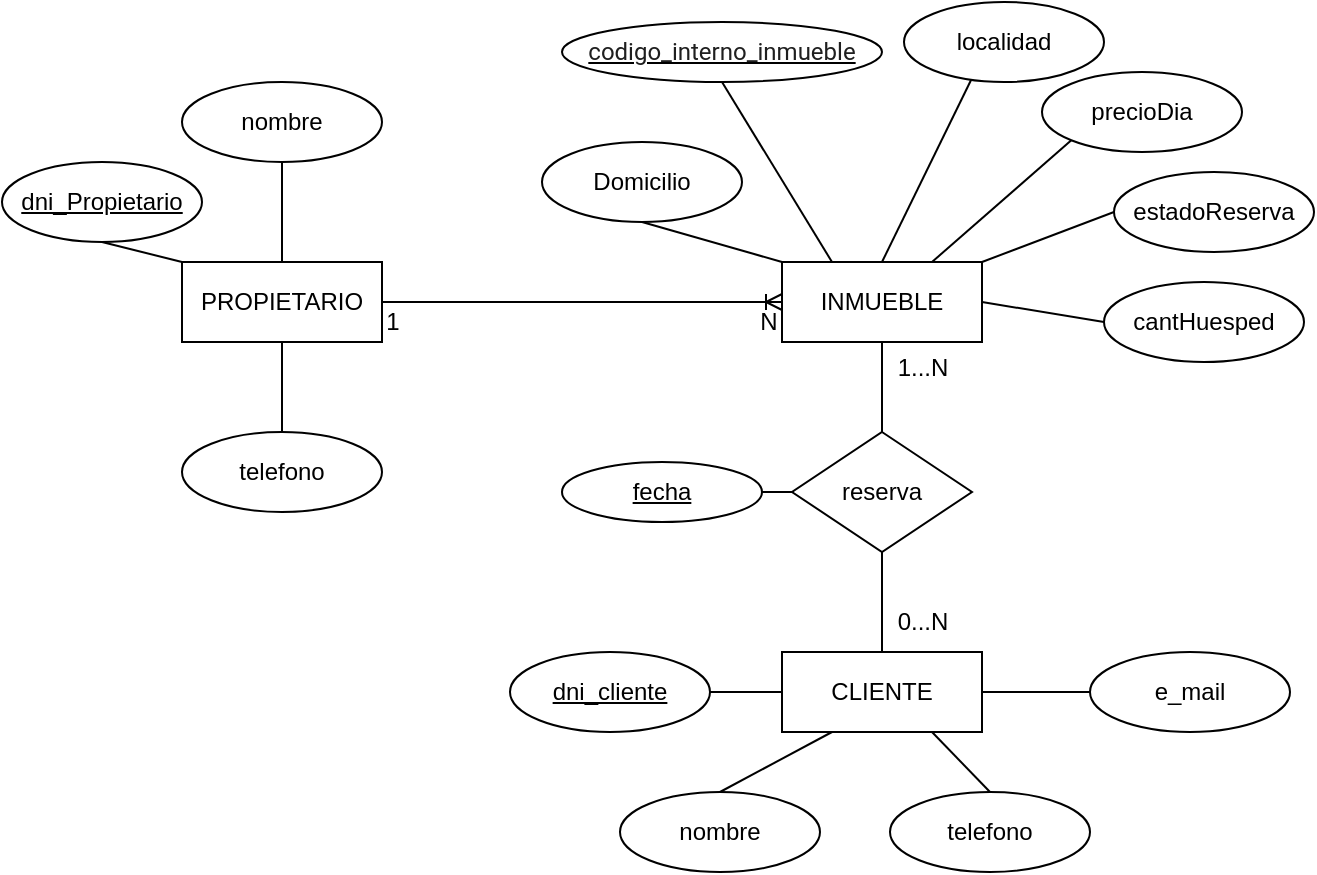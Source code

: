 <mxfile version="24.7.8" pages="2">
  <diagram id="BHc3bW1xAz3wv2u8NYCY" name="Alquiler-E-R">
    <mxGraphModel dx="1114" dy="508" grid="1" gridSize="10" guides="1" tooltips="1" connect="1" arrows="1" fold="1" page="1" pageScale="1" pageWidth="827" pageHeight="1169" math="0" shadow="0">
      <root>
        <mxCell id="0" />
        <mxCell id="1" parent="0" />
        <mxCell id="zS3YIq0GzYGGmzOgXHH0-1" value="PROPIETARIO" style="whiteSpace=wrap;html=1;align=center;" vertex="1" parent="1">
          <mxGeometry x="170" y="230" width="100" height="40" as="geometry" />
        </mxCell>
        <mxCell id="zS3YIq0GzYGGmzOgXHH0-2" value="INMUEBLE" style="whiteSpace=wrap;html=1;align=center;" vertex="1" parent="1">
          <mxGeometry x="470" y="230" width="100" height="40" as="geometry" />
        </mxCell>
        <mxCell id="zS3YIq0GzYGGmzOgXHH0-3" value="dni_Propietario" style="ellipse;whiteSpace=wrap;html=1;align=center;fontStyle=4;" vertex="1" parent="1">
          <mxGeometry x="80" y="180" width="100" height="40" as="geometry" />
        </mxCell>
        <mxCell id="zS3YIq0GzYGGmzOgXHH0-4" value="" style="endArrow=none;html=1;rounded=0;entryX=0;entryY=0;entryDx=0;entryDy=0;exitX=0.5;exitY=1;exitDx=0;exitDy=0;" edge="1" parent="1" source="zS3YIq0GzYGGmzOgXHH0-3" target="zS3YIq0GzYGGmzOgXHH0-1">
          <mxGeometry relative="1" as="geometry">
            <mxPoint x="106" y="170" as="sourcePoint" />
            <mxPoint x="266" y="170" as="targetPoint" />
          </mxGeometry>
        </mxCell>
        <mxCell id="zS3YIq0GzYGGmzOgXHH0-5" value="Domicilio" style="ellipse;whiteSpace=wrap;html=1;align=center;" vertex="1" parent="1">
          <mxGeometry x="350" y="170" width="100" height="40" as="geometry" />
        </mxCell>
        <mxCell id="zS3YIq0GzYGGmzOgXHH0-6" value="" style="endArrow=none;html=1;rounded=0;exitX=0.5;exitY=1;exitDx=0;exitDy=0;entryX=0;entryY=0;entryDx=0;entryDy=0;" edge="1" parent="1" source="zS3YIq0GzYGGmzOgXHH0-5" target="zS3YIq0GzYGGmzOgXHH0-2">
          <mxGeometry relative="1" as="geometry">
            <mxPoint x="346" y="290" as="sourcePoint" />
            <mxPoint x="506" y="290" as="targetPoint" />
          </mxGeometry>
        </mxCell>
        <mxCell id="zS3YIq0GzYGGmzOgXHH0-7" value="nombre" style="ellipse;whiteSpace=wrap;html=1;align=center;" vertex="1" parent="1">
          <mxGeometry x="170" y="140" width="100" height="40" as="geometry" />
        </mxCell>
        <mxCell id="zS3YIq0GzYGGmzOgXHH0-8" value="" style="endArrow=none;html=1;rounded=0;exitX=0.5;exitY=0;exitDx=0;exitDy=0;entryX=0.5;entryY=1;entryDx=0;entryDy=0;" edge="1" parent="1" source="zS3YIq0GzYGGmzOgXHH0-1" target="zS3YIq0GzYGGmzOgXHH0-7">
          <mxGeometry relative="1" as="geometry">
            <mxPoint x="346" y="260" as="sourcePoint" />
            <mxPoint x="506" y="260" as="targetPoint" />
          </mxGeometry>
        </mxCell>
        <mxCell id="zS3YIq0GzYGGmzOgXHH0-11" value="&lt;span style=&quot;color: rgb(31, 31, 31); font-family: &amp;quot;Google Sans&amp;quot;, Roboto, sans-serif; text-align: start; white-space-collapse: preserve; background-color: rgb(255, 255, 255);&quot;&gt;codigo_interno_inmueble&lt;/span&gt;" style="ellipse;whiteSpace=wrap;html=1;align=center;fontStyle=4;" vertex="1" parent="1">
          <mxGeometry x="360" y="110" width="160" height="30" as="geometry" />
        </mxCell>
        <mxCell id="zS3YIq0GzYGGmzOgXHH0-12" value="" style="endArrow=none;html=1;rounded=0;exitX=0.5;exitY=1;exitDx=0;exitDy=0;entryX=0.25;entryY=0;entryDx=0;entryDy=0;" edge="1" parent="1" source="zS3YIq0GzYGGmzOgXHH0-11" target="zS3YIq0GzYGGmzOgXHH0-2">
          <mxGeometry relative="1" as="geometry">
            <mxPoint x="426" y="210" as="sourcePoint" />
            <mxPoint x="586" y="210" as="targetPoint" />
          </mxGeometry>
        </mxCell>
        <mxCell id="zS3YIq0GzYGGmzOgXHH0-13" value="" style="endArrow=none;html=1;rounded=0;exitX=0.35;exitY=0.9;exitDx=0;exitDy=0;entryX=0.5;entryY=0;entryDx=0;entryDy=0;exitPerimeter=0;" edge="1" parent="1" target="zS3YIq0GzYGGmzOgXHH0-2" source="K72AvZFbf8YuIShmUw0n-1">
          <mxGeometry relative="1" as="geometry">
            <mxPoint x="591" y="140" as="sourcePoint" />
            <mxPoint x="586" y="210" as="targetPoint" />
          </mxGeometry>
        </mxCell>
        <mxCell id="zS3YIq0GzYGGmzOgXHH0-14" value="precioDia" style="ellipse;whiteSpace=wrap;html=1;align=center;" vertex="1" parent="1">
          <mxGeometry x="600" y="135" width="100" height="40" as="geometry" />
        </mxCell>
        <mxCell id="zS3YIq0GzYGGmzOgXHH0-15" value="" style="endArrow=none;html=1;rounded=0;exitX=0.75;exitY=0;exitDx=0;exitDy=0;entryX=0;entryY=1;entryDx=0;entryDy=0;" edge="1" parent="1" source="zS3YIq0GzYGGmzOgXHH0-2" target="zS3YIq0GzYGGmzOgXHH0-14">
          <mxGeometry relative="1" as="geometry">
            <mxPoint x="626" y="210" as="sourcePoint" />
            <mxPoint x="786" y="210" as="targetPoint" />
          </mxGeometry>
        </mxCell>
        <mxCell id="zS3YIq0GzYGGmzOgXHH0-16" value="estadoReserva" style="ellipse;whiteSpace=wrap;html=1;align=center;" vertex="1" parent="1">
          <mxGeometry x="636" y="185" width="100" height="40" as="geometry" />
        </mxCell>
        <mxCell id="zS3YIq0GzYGGmzOgXHH0-17" value="" style="endArrow=none;html=1;rounded=0;exitX=1;exitY=0;exitDx=0;exitDy=0;entryX=0;entryY=0.5;entryDx=0;entryDy=0;" edge="1" parent="1" source="zS3YIq0GzYGGmzOgXHH0-2" target="zS3YIq0GzYGGmzOgXHH0-16">
          <mxGeometry relative="1" as="geometry">
            <mxPoint x="626" y="210" as="sourcePoint" />
            <mxPoint x="786" y="210" as="targetPoint" />
          </mxGeometry>
        </mxCell>
        <mxCell id="zS3YIq0GzYGGmzOgXHH0-18" value="reserva" style="shape=rhombus;perimeter=rhombusPerimeter;whiteSpace=wrap;html=1;align=center;" vertex="1" parent="1">
          <mxGeometry x="475" y="315" width="90" height="60" as="geometry" />
        </mxCell>
        <mxCell id="zS3YIq0GzYGGmzOgXHH0-19" value="CLIENTE" style="whiteSpace=wrap;html=1;align=center;" vertex="1" parent="1">
          <mxGeometry x="470" y="425" width="100" height="40" as="geometry" />
        </mxCell>
        <mxCell id="zS3YIq0GzYGGmzOgXHH0-20" value="nombre" style="ellipse;whiteSpace=wrap;html=1;align=center;" vertex="1" parent="1">
          <mxGeometry x="389" y="495" width="100" height="40" as="geometry" />
        </mxCell>
        <mxCell id="zS3YIq0GzYGGmzOgXHH0-21" value="telefono" style="ellipse;whiteSpace=wrap;html=1;align=center;" vertex="1" parent="1">
          <mxGeometry x="524" y="495" width="100" height="40" as="geometry" />
        </mxCell>
        <mxCell id="zS3YIq0GzYGGmzOgXHH0-22" value="e_mail" style="ellipse;whiteSpace=wrap;html=1;align=center;" vertex="1" parent="1">
          <mxGeometry x="624" y="425" width="100" height="40" as="geometry" />
        </mxCell>
        <mxCell id="zS3YIq0GzYGGmzOgXHH0-23" value="" style="endArrow=none;html=1;rounded=0;exitX=1;exitY=0.5;exitDx=0;exitDy=0;entryX=0;entryY=0.5;entryDx=0;entryDy=0;" edge="1" parent="1" source="zS3YIq0GzYGGmzOgXHH0-38" target="zS3YIq0GzYGGmzOgXHH0-19">
          <mxGeometry relative="1" as="geometry">
            <mxPoint x="424" y="445" as="sourcePoint" />
            <mxPoint x="564" y="455" as="targetPoint" />
          </mxGeometry>
        </mxCell>
        <mxCell id="zS3YIq0GzYGGmzOgXHH0-24" value="" style="endArrow=none;html=1;rounded=0;exitX=0.5;exitY=0;exitDx=0;exitDy=0;entryX=0.25;entryY=1;entryDx=0;entryDy=0;" edge="1" parent="1" source="zS3YIq0GzYGGmzOgXHH0-20" target="zS3YIq0GzYGGmzOgXHH0-19">
          <mxGeometry relative="1" as="geometry">
            <mxPoint x="404" y="455" as="sourcePoint" />
            <mxPoint x="564" y="455" as="targetPoint" />
          </mxGeometry>
        </mxCell>
        <mxCell id="zS3YIq0GzYGGmzOgXHH0-25" value="" style="endArrow=none;html=1;rounded=0;exitX=0.5;exitY=0;exitDx=0;exitDy=0;entryX=0.75;entryY=1;entryDx=0;entryDy=0;" edge="1" parent="1" source="zS3YIq0GzYGGmzOgXHH0-21" target="zS3YIq0GzYGGmzOgXHH0-19">
          <mxGeometry relative="1" as="geometry">
            <mxPoint x="404" y="455" as="sourcePoint" />
            <mxPoint x="564" y="455" as="targetPoint" />
          </mxGeometry>
        </mxCell>
        <mxCell id="zS3YIq0GzYGGmzOgXHH0-26" value="" style="endArrow=none;html=1;rounded=0;exitX=1;exitY=0.5;exitDx=0;exitDy=0;entryX=0;entryY=0.5;entryDx=0;entryDy=0;" edge="1" parent="1" source="zS3YIq0GzYGGmzOgXHH0-19" target="zS3YIq0GzYGGmzOgXHH0-22">
          <mxGeometry relative="1" as="geometry">
            <mxPoint x="404" y="455" as="sourcePoint" />
            <mxPoint x="564" y="455" as="targetPoint" />
          </mxGeometry>
        </mxCell>
        <mxCell id="zS3YIq0GzYGGmzOgXHH0-30" value="" style="endArrow=none;html=1;rounded=0;entryX=1;entryY=0.5;entryDx=0;entryDy=0;exitX=0;exitY=0.5;exitDx=0;exitDy=0;" edge="1" parent="1" source="zS3YIq0GzYGGmzOgXHH0-18" target="zS3YIq0GzYGGmzOgXHH0-32">
          <mxGeometry relative="1" as="geometry">
            <mxPoint x="536" y="360" as="sourcePoint" />
            <mxPoint x="691" y="330" as="targetPoint" />
          </mxGeometry>
        </mxCell>
        <mxCell id="zS3YIq0GzYGGmzOgXHH0-32" value="&lt;u&gt;fecha&lt;/u&gt;" style="ellipse;whiteSpace=wrap;html=1;align=center;" vertex="1" parent="1">
          <mxGeometry x="360" y="330" width="100" height="30" as="geometry" />
        </mxCell>
        <mxCell id="zS3YIq0GzYGGmzOgXHH0-35" value="" style="endArrow=none;html=1;rounded=0;entryX=0.5;entryY=0;entryDx=0;entryDy=0;" edge="1" parent="1" target="zS3YIq0GzYGGmzOgXHH0-18">
          <mxGeometry relative="1" as="geometry">
            <mxPoint x="520" y="270" as="sourcePoint" />
            <mxPoint x="916" y="410" as="targetPoint" />
          </mxGeometry>
        </mxCell>
        <mxCell id="zS3YIq0GzYGGmzOgXHH0-36" value="" style="edgeStyle=entityRelationEdgeStyle;fontSize=12;html=1;endArrow=ERoneToMany;rounded=0;exitX=1;exitY=0.5;exitDx=0;exitDy=0;entryX=0;entryY=0.5;entryDx=0;entryDy=0;" edge="1" parent="1" source="zS3YIq0GzYGGmzOgXHH0-1" target="zS3YIq0GzYGGmzOgXHH0-2">
          <mxGeometry width="100" height="100" relative="1" as="geometry">
            <mxPoint x="506" y="460" as="sourcePoint" />
            <mxPoint x="606" y="360" as="targetPoint" />
          </mxGeometry>
        </mxCell>
        <mxCell id="zS3YIq0GzYGGmzOgXHH0-37" value="" style="endArrow=none;html=1;rounded=0;exitX=0.5;exitY=1;exitDx=0;exitDy=0;entryX=0.5;entryY=0;entryDx=0;entryDy=0;" edge="1" parent="1" source="zS3YIq0GzYGGmzOgXHH0-18" target="zS3YIq0GzYGGmzOgXHH0-19">
          <mxGeometry relative="1" as="geometry">
            <mxPoint x="756" y="410" as="sourcePoint" />
            <mxPoint x="916" y="410" as="targetPoint" />
          </mxGeometry>
        </mxCell>
        <mxCell id="zS3YIq0GzYGGmzOgXHH0-38" value="dni_cliente" style="ellipse;whiteSpace=wrap;html=1;align=center;fontStyle=4;" vertex="1" parent="1">
          <mxGeometry x="334" y="425" width="100" height="40" as="geometry" />
        </mxCell>
        <mxCell id="zS3YIq0GzYGGmzOgXHH0-40" value="telefono" style="ellipse;whiteSpace=wrap;html=1;align=center;" vertex="1" parent="1">
          <mxGeometry x="170" y="315" width="100" height="40" as="geometry" />
        </mxCell>
        <mxCell id="zS3YIq0GzYGGmzOgXHH0-41" value="" style="endArrow=none;html=1;rounded=0;exitX=0.5;exitY=0;exitDx=0;exitDy=0;entryX=0.5;entryY=1;entryDx=0;entryDy=0;" edge="1" parent="1" source="zS3YIq0GzYGGmzOgXHH0-40" target="zS3YIq0GzYGGmzOgXHH0-1">
          <mxGeometry relative="1" as="geometry">
            <mxPoint x="16" y="300" as="sourcePoint" />
            <mxPoint x="176" y="300" as="targetPoint" />
          </mxGeometry>
        </mxCell>
        <mxCell id="K72AvZFbf8YuIShmUw0n-1" value="localidad" style="ellipse;whiteSpace=wrap;html=1;align=center;" vertex="1" parent="1">
          <mxGeometry x="531" y="100" width="100" height="40" as="geometry" />
        </mxCell>
        <mxCell id="K72AvZFbf8YuIShmUw0n-2" value="cantHuesped" style="ellipse;whiteSpace=wrap;html=1;align=center;" vertex="1" parent="1">
          <mxGeometry x="631" y="240" width="100" height="40" as="geometry" />
        </mxCell>
        <mxCell id="K72AvZFbf8YuIShmUw0n-3" value="" style="endArrow=none;html=1;rounded=0;exitX=1;exitY=0.5;exitDx=0;exitDy=0;entryX=0;entryY=0.5;entryDx=0;entryDy=0;" edge="1" parent="1" target="K72AvZFbf8YuIShmUw0n-2" source="zS3YIq0GzYGGmzOgXHH0-2">
          <mxGeometry relative="1" as="geometry">
            <mxPoint x="660" y="275" as="sourcePoint" />
            <mxPoint x="805" y="255" as="targetPoint" />
          </mxGeometry>
        </mxCell>
        <mxCell id="K72AvZFbf8YuIShmUw0n-6" value="" style="group" vertex="1" connectable="0" parent="1">
          <mxGeometry x="260" y="245" width="206" height="30" as="geometry" />
        </mxCell>
        <mxCell id="K72AvZFbf8YuIShmUw0n-7" value="1" style="text;html=1;align=center;verticalAlign=middle;resizable=0;points=[];autosize=1;strokeColor=none;fillColor=none;" vertex="1" parent="K72AvZFbf8YuIShmUw0n-6">
          <mxGeometry width="30" height="30" as="geometry" />
        </mxCell>
        <mxCell id="K72AvZFbf8YuIShmUw0n-8" value="N" style="text;html=1;align=center;verticalAlign=middle;resizable=0;points=[];autosize=1;strokeColor=none;fillColor=none;" vertex="1" parent="K72AvZFbf8YuIShmUw0n-6">
          <mxGeometry x="187.824" width="30" height="30" as="geometry" />
        </mxCell>
        <mxCell id="K72AvZFbf8YuIShmUw0n-9" value="0...N" style="text;html=1;align=center;verticalAlign=middle;resizable=0;points=[];autosize=1;strokeColor=none;fillColor=none;" vertex="1" parent="1">
          <mxGeometry x="515" y="395" width="50" height="30" as="geometry" />
        </mxCell>
        <mxCell id="K72AvZFbf8YuIShmUw0n-10" value="1...N" style="text;html=1;align=center;verticalAlign=middle;resizable=0;points=[];autosize=1;strokeColor=none;fillColor=none;" vertex="1" parent="1">
          <mxGeometry x="515" y="268" width="50" height="30" as="geometry" />
        </mxCell>
        <mxCell id="K72AvZFbf8YuIShmUw0n-11" style="edgeStyle=orthogonalEdgeStyle;rounded=0;orthogonalLoop=1;jettySize=auto;html=1;exitX=0.5;exitY=1;exitDx=0;exitDy=0;" edge="1" parent="1" source="zS3YIq0GzYGGmzOgXHH0-7" target="zS3YIq0GzYGGmzOgXHH0-7">
          <mxGeometry relative="1" as="geometry" />
        </mxCell>
      </root>
    </mxGraphModel>
  </diagram>
  <diagram id="R2lEEEUBdFMjLlhIrx00" name="Page-1">
    <mxGraphModel dx="2284" dy="782" grid="1" gridSize="10" guides="1" tooltips="1" connect="1" arrows="1" fold="1" page="1" pageScale="1" pageWidth="850" pageHeight="1100" math="0" shadow="0" extFonts="Permanent Marker^https://fonts.googleapis.com/css?family=Permanent+Marker">
      <root>
        <mxCell id="0" />
        <mxCell id="1" parent="0" />
        <mxCell id="k9vTF0XzBGz0svsKnAaI-2" value="PROPIETARIO" style="whiteSpace=wrap;html=1;align=center;" parent="1" vertex="1">
          <mxGeometry x="-60" y="590" width="100" height="40" as="geometry" />
        </mxCell>
        <mxCell id="k9vTF0XzBGz0svsKnAaI-3" value="INMUEBLE" style="whiteSpace=wrap;html=1;align=center;" parent="1" vertex="1">
          <mxGeometry x="415" y="590" width="100" height="40" as="geometry" />
        </mxCell>
        <mxCell id="k9vTF0XzBGz0svsKnAaI-5" value="dni" style="ellipse;whiteSpace=wrap;html=1;align=center;fontStyle=4;" parent="1" vertex="1">
          <mxGeometry x="-60" y="510" width="100" height="40" as="geometry" />
        </mxCell>
        <mxCell id="k9vTF0XzBGz0svsKnAaI-6" value="" style="endArrow=none;html=1;rounded=0;" parent="1" source="k9vTF0XzBGz0svsKnAaI-5" target="k9vTF0XzBGz0svsKnAaI-2" edge="1">
          <mxGeometry relative="1" as="geometry">
            <mxPoint x="-20" y="530" as="sourcePoint" />
            <mxPoint x="140" y="530" as="targetPoint" />
          </mxGeometry>
        </mxCell>
        <mxCell id="k9vTF0XzBGz0svsKnAaI-7" value="domicilio" style="ellipse;whiteSpace=wrap;html=1;align=center;" parent="1" vertex="1">
          <mxGeometry x="310" y="470" width="100" height="40" as="geometry" />
        </mxCell>
        <mxCell id="k9vTF0XzBGz0svsKnAaI-9" value="" style="endArrow=none;html=1;rounded=0;" parent="1" source="k9vTF0XzBGz0svsKnAaI-7" target="k9vTF0XzBGz0svsKnAaI-3" edge="1">
          <mxGeometry relative="1" as="geometry">
            <mxPoint x="220" y="650" as="sourcePoint" />
            <mxPoint x="380" y="650" as="targetPoint" />
          </mxGeometry>
        </mxCell>
        <mxCell id="k9vTF0XzBGz0svsKnAaI-10" value="nombre" style="ellipse;whiteSpace=wrap;html=1;align=center;" parent="1" vertex="1">
          <mxGeometry x="40" y="540" width="100" height="40" as="geometry" />
        </mxCell>
        <mxCell id="k9vTF0XzBGz0svsKnAaI-11" value="" style="endArrow=none;html=1;rounded=0;" parent="1" source="k9vTF0XzBGz0svsKnAaI-2" target="k9vTF0XzBGz0svsKnAaI-10" edge="1">
          <mxGeometry relative="1" as="geometry">
            <mxPoint x="220" y="620" as="sourcePoint" />
            <mxPoint x="380" y="620" as="targetPoint" />
          </mxGeometry>
        </mxCell>
        <mxCell id="k9vTF0XzBGz0svsKnAaI-12" value="email" style="ellipse;whiteSpace=wrap;html=1;align=center;" parent="1" vertex="1">
          <mxGeometry x="-170" y="520" width="100" height="40" as="geometry" />
        </mxCell>
        <mxCell id="k9vTF0XzBGz0svsKnAaI-13" value="" style="endArrow=none;html=1;rounded=0;" parent="1" source="k9vTF0XzBGz0svsKnAaI-12" target="k9vTF0XzBGz0svsKnAaI-2" edge="1">
          <mxGeometry relative="1" as="geometry">
            <mxPoint x="-110" y="570" as="sourcePoint" />
            <mxPoint x="50" y="570" as="targetPoint" />
          </mxGeometry>
        </mxCell>
        <mxCell id="k9vTF0XzBGz0svsKnAaI-15" value="codigo_interno" style="ellipse;whiteSpace=wrap;html=1;align=center;fontStyle=4;" parent="1" vertex="1">
          <mxGeometry x="235" y="520" width="100" height="30" as="geometry" />
        </mxCell>
        <mxCell id="k9vTF0XzBGz0svsKnAaI-16" value="" style="endArrow=none;html=1;rounded=0;" parent="1" source="k9vTF0XzBGz0svsKnAaI-15" target="k9vTF0XzBGz0svsKnAaI-3" edge="1">
          <mxGeometry relative="1" as="geometry">
            <mxPoint x="300" y="570" as="sourcePoint" />
            <mxPoint x="460" y="570" as="targetPoint" />
          </mxGeometry>
        </mxCell>
        <mxCell id="k9vTF0XzBGz0svsKnAaI-17" value="localidad" style="ellipse;whiteSpace=wrap;html=1;align=center;" parent="1" vertex="1">
          <mxGeometry x="415" y="460" width="100" height="40" as="geometry" />
        </mxCell>
        <mxCell id="k9vTF0XzBGz0svsKnAaI-18" value="" style="endArrow=none;html=1;rounded=0;" parent="1" source="k9vTF0XzBGz0svsKnAaI-17" target="k9vTF0XzBGz0svsKnAaI-3" edge="1">
          <mxGeometry relative="1" as="geometry">
            <mxPoint x="300" y="570" as="sourcePoint" />
            <mxPoint x="460" y="570" as="targetPoint" />
          </mxGeometry>
        </mxCell>
        <mxCell id="k9vTF0XzBGz0svsKnAaI-19" value="cant_huespedes" style="ellipse;whiteSpace=wrap;html=1;align=center;" parent="1" vertex="1">
          <mxGeometry x="515" y="480" width="100" height="40" as="geometry" />
        </mxCell>
        <mxCell id="k9vTF0XzBGz0svsKnAaI-20" value="" style="endArrow=none;html=1;rounded=0;" parent="1" source="k9vTF0XzBGz0svsKnAaI-3" target="k9vTF0XzBGz0svsKnAaI-19" edge="1">
          <mxGeometry relative="1" as="geometry">
            <mxPoint x="500" y="570" as="sourcePoint" />
            <mxPoint x="660" y="570" as="targetPoint" />
          </mxGeometry>
        </mxCell>
        <mxCell id="k9vTF0XzBGz0svsKnAaI-21" value="estado" style="ellipse;whiteSpace=wrap;html=1;align=center;" parent="1" vertex="1">
          <mxGeometry x="600" y="588" width="100" height="40" as="geometry" />
        </mxCell>
        <mxCell id="k9vTF0XzBGz0svsKnAaI-22" value="" style="endArrow=none;html=1;rounded=0;" parent="1" source="k9vTF0XzBGz0svsKnAaI-3" target="k9vTF0XzBGz0svsKnAaI-21" edge="1">
          <mxGeometry relative="1" as="geometry">
            <mxPoint x="500" y="570" as="sourcePoint" />
            <mxPoint x="660" y="570" as="targetPoint" />
          </mxGeometry>
        </mxCell>
        <mxCell id="36W9TTaz1gDTh8flbX_E-1" value="inmueble" style="shape=table;startSize=30;container=1;collapsible=1;childLayout=tableLayout;fixedRows=1;rowLines=0;fontStyle=1;align=center;resizeLast=1;html=1;" parent="1" vertex="1">
          <mxGeometry x="-460" y="5" width="180" height="270" as="geometry" />
        </mxCell>
        <mxCell id="36W9TTaz1gDTh8flbX_E-2" value="" style="shape=tableRow;horizontal=0;startSize=0;swimlaneHead=0;swimlaneBody=0;fillColor=none;collapsible=0;dropTarget=0;points=[[0,0.5],[1,0.5]];portConstraint=eastwest;top=0;left=0;right=0;bottom=1;" parent="36W9TTaz1gDTh8flbX_E-1" vertex="1">
          <mxGeometry y="30" width="180" height="30" as="geometry" />
        </mxCell>
        <mxCell id="36W9TTaz1gDTh8flbX_E-3" value="PK" style="shape=partialRectangle;connectable=0;fillColor=none;top=0;left=0;bottom=0;right=0;fontStyle=1;overflow=hidden;whiteSpace=wrap;html=1;" parent="36W9TTaz1gDTh8flbX_E-2" vertex="1">
          <mxGeometry width="30" height="30" as="geometry">
            <mxRectangle width="30" height="30" as="alternateBounds" />
          </mxGeometry>
        </mxCell>
        <mxCell id="36W9TTaz1gDTh8flbX_E-4" value="id_inmueble&amp;nbsp; &amp;nbsp; &amp;nbsp; &amp;nbsp; &amp;nbsp; int" style="shape=partialRectangle;connectable=0;fillColor=none;top=0;left=0;bottom=0;right=0;align=left;spacingLeft=6;fontStyle=5;overflow=hidden;whiteSpace=wrap;html=1;" parent="36W9TTaz1gDTh8flbX_E-2" vertex="1">
          <mxGeometry x="30" width="150" height="30" as="geometry">
            <mxRectangle width="150" height="30" as="alternateBounds" />
          </mxGeometry>
        </mxCell>
        <mxCell id="36W9TTaz1gDTh8flbX_E-5" value="" style="shape=tableRow;horizontal=0;startSize=0;swimlaneHead=0;swimlaneBody=0;fillColor=none;collapsible=0;dropTarget=0;points=[[0,0.5],[1,0.5]];portConstraint=eastwest;top=0;left=0;right=0;bottom=0;" parent="36W9TTaz1gDTh8flbX_E-1" vertex="1">
          <mxGeometry y="60" width="180" height="30" as="geometry" />
        </mxCell>
        <mxCell id="36W9TTaz1gDTh8flbX_E-6" value="" style="shape=partialRectangle;connectable=0;fillColor=none;top=0;left=0;bottom=0;right=0;editable=1;overflow=hidden;whiteSpace=wrap;html=1;" parent="36W9TTaz1gDTh8flbX_E-5" vertex="1">
          <mxGeometry width="30" height="30" as="geometry">
            <mxRectangle width="30" height="30" as="alternateBounds" />
          </mxGeometry>
        </mxCell>
        <mxCell id="36W9TTaz1gDTh8flbX_E-7" value="codigo_interno&amp;nbsp; &amp;nbsp; &amp;nbsp;varchar" style="shape=partialRectangle;connectable=0;fillColor=none;top=0;left=0;bottom=0;right=0;align=left;spacingLeft=6;overflow=hidden;whiteSpace=wrap;html=1;" parent="36W9TTaz1gDTh8flbX_E-5" vertex="1">
          <mxGeometry x="30" width="150" height="30" as="geometry">
            <mxRectangle width="150" height="30" as="alternateBounds" />
          </mxGeometry>
        </mxCell>
        <mxCell id="36W9TTaz1gDTh8flbX_E-8" value="" style="shape=tableRow;horizontal=0;startSize=0;swimlaneHead=0;swimlaneBody=0;fillColor=none;collapsible=0;dropTarget=0;points=[[0,0.5],[1,0.5]];portConstraint=eastwest;top=0;left=0;right=0;bottom=0;" parent="36W9TTaz1gDTh8flbX_E-1" vertex="1">
          <mxGeometry y="90" width="180" height="30" as="geometry" />
        </mxCell>
        <mxCell id="36W9TTaz1gDTh8flbX_E-9" value="" style="shape=partialRectangle;connectable=0;fillColor=none;top=0;left=0;bottom=0;right=0;editable=1;overflow=hidden;whiteSpace=wrap;html=1;" parent="36W9TTaz1gDTh8flbX_E-8" vertex="1">
          <mxGeometry width="30" height="30" as="geometry">
            <mxRectangle width="30" height="30" as="alternateBounds" />
          </mxGeometry>
        </mxCell>
        <mxCell id="36W9TTaz1gDTh8flbX_E-10" value="domicilio&amp;nbsp; &amp;nbsp; &amp;nbsp; &amp;nbsp; &amp;nbsp; &amp;nbsp; &amp;nbsp; &amp;nbsp;varchar" style="shape=partialRectangle;connectable=0;fillColor=none;top=0;left=0;bottom=0;right=0;align=left;spacingLeft=6;overflow=hidden;whiteSpace=wrap;html=1;" parent="36W9TTaz1gDTh8flbX_E-8" vertex="1">
          <mxGeometry x="30" width="150" height="30" as="geometry">
            <mxRectangle width="150" height="30" as="alternateBounds" />
          </mxGeometry>
        </mxCell>
        <mxCell id="36W9TTaz1gDTh8flbX_E-11" value="" style="shape=tableRow;horizontal=0;startSize=0;swimlaneHead=0;swimlaneBody=0;fillColor=none;collapsible=0;dropTarget=0;points=[[0,0.5],[1,0.5]];portConstraint=eastwest;top=0;left=0;right=0;bottom=0;" parent="36W9TTaz1gDTh8flbX_E-1" vertex="1">
          <mxGeometry y="120" width="180" height="30" as="geometry" />
        </mxCell>
        <mxCell id="36W9TTaz1gDTh8flbX_E-12" value="" style="shape=partialRectangle;connectable=0;fillColor=none;top=0;left=0;bottom=0;right=0;editable=1;overflow=hidden;whiteSpace=wrap;html=1;" parent="36W9TTaz1gDTh8flbX_E-11" vertex="1">
          <mxGeometry width="30" height="30" as="geometry">
            <mxRectangle width="30" height="30" as="alternateBounds" />
          </mxGeometry>
        </mxCell>
        <mxCell id="36W9TTaz1gDTh8flbX_E-13" value="localidad&amp;nbsp; &amp;nbsp; &amp;nbsp; &amp;nbsp; &amp;nbsp; &amp;nbsp; &amp;nbsp; varchar" style="shape=partialRectangle;connectable=0;fillColor=none;top=0;left=0;bottom=0;right=0;align=left;spacingLeft=6;overflow=hidden;whiteSpace=wrap;html=1;" parent="36W9TTaz1gDTh8flbX_E-11" vertex="1">
          <mxGeometry x="30" width="150" height="30" as="geometry">
            <mxRectangle width="150" height="30" as="alternateBounds" />
          </mxGeometry>
        </mxCell>
        <mxCell id="36W9TTaz1gDTh8flbX_E-39" value="" style="shape=tableRow;horizontal=0;startSize=0;swimlaneHead=0;swimlaneBody=0;fillColor=none;collapsible=0;dropTarget=0;points=[[0,0.5],[1,0.5]];portConstraint=eastwest;top=0;left=0;right=0;bottom=0;" parent="36W9TTaz1gDTh8flbX_E-1" vertex="1">
          <mxGeometry y="150" width="180" height="30" as="geometry" />
        </mxCell>
        <mxCell id="36W9TTaz1gDTh8flbX_E-40" value="" style="shape=partialRectangle;connectable=0;fillColor=none;top=0;left=0;bottom=0;right=0;editable=1;overflow=hidden;whiteSpace=wrap;html=1;" parent="36W9TTaz1gDTh8flbX_E-39" vertex="1">
          <mxGeometry width="30" height="30" as="geometry">
            <mxRectangle width="30" height="30" as="alternateBounds" />
          </mxGeometry>
        </mxCell>
        <mxCell id="36W9TTaz1gDTh8flbX_E-41" value="cant-huespedes&amp;nbsp; &amp;nbsp; &amp;nbsp;int" style="shape=partialRectangle;connectable=0;fillColor=none;top=0;left=0;bottom=0;right=0;align=left;spacingLeft=6;overflow=hidden;whiteSpace=wrap;html=1;" parent="36W9TTaz1gDTh8flbX_E-39" vertex="1">
          <mxGeometry x="30" width="150" height="30" as="geometry">
            <mxRectangle width="150" height="30" as="alternateBounds" />
          </mxGeometry>
        </mxCell>
        <mxCell id="36W9TTaz1gDTh8flbX_E-42" value="" style="shape=tableRow;horizontal=0;startSize=0;swimlaneHead=0;swimlaneBody=0;fillColor=none;collapsible=0;dropTarget=0;points=[[0,0.5],[1,0.5]];portConstraint=eastwest;top=0;left=0;right=0;bottom=0;" parent="36W9TTaz1gDTh8flbX_E-1" vertex="1">
          <mxGeometry y="180" width="180" height="30" as="geometry" />
        </mxCell>
        <mxCell id="36W9TTaz1gDTh8flbX_E-43" value="" style="shape=partialRectangle;connectable=0;fillColor=none;top=0;left=0;bottom=0;right=0;editable=1;overflow=hidden;whiteSpace=wrap;html=1;" parent="36W9TTaz1gDTh8flbX_E-42" vertex="1">
          <mxGeometry width="30" height="30" as="geometry">
            <mxRectangle width="30" height="30" as="alternateBounds" />
          </mxGeometry>
        </mxCell>
        <mxCell id="36W9TTaz1gDTh8flbX_E-44" value="estado&amp;nbsp; &amp;nbsp; &amp;nbsp; &amp;nbsp; &amp;nbsp; &amp;nbsp; &amp;nbsp; &amp;nbsp; &amp;nbsp; boolean" style="shape=partialRectangle;connectable=0;fillColor=none;top=0;left=0;bottom=0;right=0;align=left;spacingLeft=6;overflow=hidden;whiteSpace=wrap;html=1;" parent="36W9TTaz1gDTh8flbX_E-42" vertex="1">
          <mxGeometry x="30" width="150" height="30" as="geometry">
            <mxRectangle width="150" height="30" as="alternateBounds" />
          </mxGeometry>
        </mxCell>
        <mxCell id="36W9TTaz1gDTh8flbX_E-45" value="" style="shape=tableRow;horizontal=0;startSize=0;swimlaneHead=0;swimlaneBody=0;fillColor=none;collapsible=0;dropTarget=0;points=[[0,0.5],[1,0.5]];portConstraint=eastwest;top=0;left=0;right=0;bottom=0;" parent="36W9TTaz1gDTh8flbX_E-1" vertex="1">
          <mxGeometry y="210" width="180" height="30" as="geometry" />
        </mxCell>
        <mxCell id="36W9TTaz1gDTh8flbX_E-46" value="" style="shape=partialRectangle;connectable=0;fillColor=none;top=0;left=0;bottom=0;right=0;editable=1;overflow=hidden;whiteSpace=wrap;html=1;" parent="36W9TTaz1gDTh8flbX_E-45" vertex="1">
          <mxGeometry width="30" height="30" as="geometry">
            <mxRectangle width="30" height="30" as="alternateBounds" />
          </mxGeometry>
        </mxCell>
        <mxCell id="36W9TTaz1gDTh8flbX_E-47" value="precio&amp;nbsp; &amp;nbsp; &amp;nbsp; &amp;nbsp; &amp;nbsp; &amp;nbsp; &amp;nbsp; &amp;nbsp; &amp;nbsp; &amp;nbsp;double" style="shape=partialRectangle;connectable=0;fillColor=none;top=0;left=0;bottom=0;right=0;align=left;spacingLeft=6;overflow=hidden;whiteSpace=wrap;html=1;" parent="36W9TTaz1gDTh8flbX_E-45" vertex="1">
          <mxGeometry x="30" width="150" height="30" as="geometry">
            <mxRectangle width="150" height="30" as="alternateBounds" />
          </mxGeometry>
        </mxCell>
        <mxCell id="36W9TTaz1gDTh8flbX_E-48" value="" style="shape=tableRow;horizontal=0;startSize=0;swimlaneHead=0;swimlaneBody=0;fillColor=none;collapsible=0;dropTarget=0;points=[[0,0.5],[1,0.5]];portConstraint=eastwest;top=0;left=0;right=0;bottom=0;" parent="36W9TTaz1gDTh8flbX_E-1" vertex="1">
          <mxGeometry y="240" width="180" height="30" as="geometry" />
        </mxCell>
        <mxCell id="36W9TTaz1gDTh8flbX_E-49" value="" style="shape=partialRectangle;connectable=0;fillColor=none;top=0;left=0;bottom=0;right=0;editable=1;overflow=hidden;whiteSpace=wrap;html=1;" parent="36W9TTaz1gDTh8flbX_E-48" vertex="1">
          <mxGeometry width="30" height="30" as="geometry">
            <mxRectangle width="30" height="30" as="alternateBounds" />
          </mxGeometry>
        </mxCell>
        <mxCell id="36W9TTaz1gDTh8flbX_E-50" value="id_propietario&amp;nbsp; &amp;nbsp; &amp;nbsp; &amp;nbsp; &amp;nbsp; int" style="shape=partialRectangle;connectable=0;fillColor=none;top=0;left=0;bottom=0;right=0;align=left;spacingLeft=6;overflow=hidden;whiteSpace=wrap;html=1;" parent="36W9TTaz1gDTh8flbX_E-48" vertex="1">
          <mxGeometry x="30" width="150" height="30" as="geometry">
            <mxRectangle width="150" height="30" as="alternateBounds" />
          </mxGeometry>
        </mxCell>
        <mxCell id="BcZlym96W-LgVOCmp7MK-17" value="PROPIETARIO" style="shape=table;startSize=30;container=1;collapsible=1;childLayout=tableLayout;fixedRows=1;rowLines=0;fontStyle=1;align=center;resizeLast=1;html=1;" parent="1" vertex="1">
          <mxGeometry x="-800" y="60" width="250" height="160" as="geometry" />
        </mxCell>
        <mxCell id="BcZlym96W-LgVOCmp7MK-18" value="" style="shape=tableRow;horizontal=0;startSize=0;swimlaneHead=0;swimlaneBody=0;fillColor=none;collapsible=0;dropTarget=0;points=[[0,0.5],[1,0.5]];portConstraint=eastwest;top=0;left=0;right=0;bottom=1;" parent="BcZlym96W-LgVOCmp7MK-17" vertex="1">
          <mxGeometry y="30" width="250" height="30" as="geometry" />
        </mxCell>
        <mxCell id="BcZlym96W-LgVOCmp7MK-19" value="PK" style="shape=partialRectangle;connectable=0;fillColor=none;top=0;left=0;bottom=0;right=0;fontStyle=1;overflow=hidden;whiteSpace=wrap;html=1;" parent="BcZlym96W-LgVOCmp7MK-18" vertex="1">
          <mxGeometry width="30" height="30" as="geometry">
            <mxRectangle width="30" height="30" as="alternateBounds" />
          </mxGeometry>
        </mxCell>
        <mxCell id="BcZlym96W-LgVOCmp7MK-20" value="id_Propietario" style="shape=partialRectangle;connectable=0;fillColor=none;top=0;left=0;bottom=0;right=0;align=left;spacingLeft=6;fontStyle=5;overflow=hidden;whiteSpace=wrap;html=1;" parent="BcZlym96W-LgVOCmp7MK-18" vertex="1">
          <mxGeometry x="30" width="220" height="30" as="geometry">
            <mxRectangle width="220" height="30" as="alternateBounds" />
          </mxGeometry>
        </mxCell>
        <mxCell id="BcZlym96W-LgVOCmp7MK-21" value="" style="shape=tableRow;horizontal=0;startSize=0;swimlaneHead=0;swimlaneBody=0;fillColor=none;collapsible=0;dropTarget=0;points=[[0,0.5],[1,0.5]];portConstraint=eastwest;top=0;left=0;right=0;bottom=0;" parent="BcZlym96W-LgVOCmp7MK-17" vertex="1">
          <mxGeometry y="60" width="250" height="30" as="geometry" />
        </mxCell>
        <mxCell id="BcZlym96W-LgVOCmp7MK-22" value="" style="shape=partialRectangle;connectable=0;fillColor=none;top=0;left=0;bottom=0;right=0;editable=1;overflow=hidden;whiteSpace=wrap;html=1;" parent="BcZlym96W-LgVOCmp7MK-21" vertex="1">
          <mxGeometry width="30" height="30" as="geometry">
            <mxRectangle width="30" height="30" as="alternateBounds" />
          </mxGeometry>
        </mxCell>
        <mxCell id="BcZlym96W-LgVOCmp7MK-23" value="Nombre y Apellido&lt;span style=&quot;white-space: pre;&quot;&gt;&#x9;&lt;/span&gt;&lt;span style=&quot;white-space: pre;&quot;&gt;&#x9;&lt;/span&gt;&lt;span style=&quot;white-space: pre;&quot;&gt;&#x9;&lt;/span&gt;varchar" style="shape=partialRectangle;connectable=0;fillColor=none;top=0;left=0;bottom=0;right=0;align=left;spacingLeft=6;overflow=hidden;whiteSpace=wrap;html=1;" parent="BcZlym96W-LgVOCmp7MK-21" vertex="1">
          <mxGeometry x="30" width="220" height="30" as="geometry">
            <mxRectangle width="220" height="30" as="alternateBounds" />
          </mxGeometry>
        </mxCell>
        <mxCell id="BcZlym96W-LgVOCmp7MK-24" value="" style="shape=tableRow;horizontal=0;startSize=0;swimlaneHead=0;swimlaneBody=0;fillColor=none;collapsible=0;dropTarget=0;points=[[0,0.5],[1,0.5]];portConstraint=eastwest;top=0;left=0;right=0;bottom=0;" parent="BcZlym96W-LgVOCmp7MK-17" vertex="1">
          <mxGeometry y="90" width="250" height="30" as="geometry" />
        </mxCell>
        <mxCell id="BcZlym96W-LgVOCmp7MK-25" value="" style="shape=partialRectangle;connectable=0;fillColor=none;top=0;left=0;bottom=0;right=0;editable=1;overflow=hidden;whiteSpace=wrap;html=1;" parent="BcZlym96W-LgVOCmp7MK-24" vertex="1">
          <mxGeometry width="30" height="30" as="geometry">
            <mxRectangle width="30" height="30" as="alternateBounds" />
          </mxGeometry>
        </mxCell>
        <mxCell id="BcZlym96W-LgVOCmp7MK-26" value="dni&lt;span style=&quot;white-space: pre;&quot;&gt;&#x9;&lt;/span&gt;&lt;span style=&quot;white-space: pre;&quot;&gt;&#x9;&lt;/span&gt;&lt;span style=&quot;white-space: pre;&quot;&gt;&#x9;&lt;/span&gt;&lt;span style=&quot;white-space: pre;&quot;&gt;&#x9;&lt;/span&gt;&lt;span style=&quot;white-space: pre;&quot;&gt;&#x9;&lt;/span&gt;&lt;span style=&quot;white-space: pre;&quot;&gt;&#x9;&lt;/span&gt;int" style="shape=partialRectangle;connectable=0;fillColor=none;top=0;left=0;bottom=0;right=0;align=left;spacingLeft=6;overflow=hidden;whiteSpace=wrap;html=1;" parent="BcZlym96W-LgVOCmp7MK-24" vertex="1">
          <mxGeometry x="30" width="220" height="30" as="geometry">
            <mxRectangle width="220" height="30" as="alternateBounds" />
          </mxGeometry>
        </mxCell>
        <mxCell id="BcZlym96W-LgVOCmp7MK-27" value="" style="shape=tableRow;horizontal=0;startSize=0;swimlaneHead=0;swimlaneBody=0;fillColor=none;collapsible=0;dropTarget=0;points=[[0,0.5],[1,0.5]];portConstraint=eastwest;top=0;left=0;right=0;bottom=0;" parent="BcZlym96W-LgVOCmp7MK-17" vertex="1">
          <mxGeometry y="120" width="250" height="30" as="geometry" />
        </mxCell>
        <mxCell id="BcZlym96W-LgVOCmp7MK-28" value="" style="shape=partialRectangle;connectable=0;fillColor=none;top=0;left=0;bottom=0;right=0;editable=1;overflow=hidden;whiteSpace=wrap;html=1;" parent="BcZlym96W-LgVOCmp7MK-27" vertex="1">
          <mxGeometry width="30" height="30" as="geometry">
            <mxRectangle width="30" height="30" as="alternateBounds" />
          </mxGeometry>
        </mxCell>
        <mxCell id="BcZlym96W-LgVOCmp7MK-29" value="telefono&lt;span style=&quot;white-space: pre;&quot;&gt;&#x9;&lt;/span&gt;&lt;span style=&quot;white-space: pre;&quot;&gt;&#x9;&lt;/span&gt;&lt;span style=&quot;white-space: pre;&quot;&gt;&#x9;&lt;/span&gt;&lt;span style=&quot;white-space: pre;&quot;&gt;&#x9;&lt;/span&gt;&lt;span style=&quot;white-space: pre;&quot;&gt;&#x9;&lt;/span&gt;int" style="shape=partialRectangle;connectable=0;fillColor=none;top=0;left=0;bottom=0;right=0;align=left;spacingLeft=6;overflow=hidden;whiteSpace=wrap;html=1;" parent="BcZlym96W-LgVOCmp7MK-27" vertex="1">
          <mxGeometry x="30" width="220" height="30" as="geometry">
            <mxRectangle width="220" height="30" as="alternateBounds" />
          </mxGeometry>
        </mxCell>
        <mxCell id="36W9TTaz1gDTh8flbX_E-55" value="reserva" style="shape=table;startSize=30;container=1;collapsible=1;childLayout=tableLayout;fixedRows=1;rowLines=0;fontStyle=1;align=center;resizeLast=1;html=1;" parent="1" vertex="1">
          <mxGeometry x="-480" y="340" width="180" height="270" as="geometry" />
        </mxCell>
        <mxCell id="36W9TTaz1gDTh8flbX_E-56" value="" style="shape=tableRow;horizontal=0;startSize=0;swimlaneHead=0;swimlaneBody=0;fillColor=none;collapsible=0;dropTarget=0;points=[[0,0.5],[1,0.5]];portConstraint=eastwest;top=0;left=0;right=0;bottom=1;" parent="36W9TTaz1gDTh8flbX_E-55" vertex="1">
          <mxGeometry y="30" width="180" height="30" as="geometry" />
        </mxCell>
        <mxCell id="36W9TTaz1gDTh8flbX_E-57" value="PK" style="shape=partialRectangle;connectable=0;fillColor=none;top=0;left=0;bottom=0;right=0;fontStyle=1;overflow=hidden;whiteSpace=wrap;html=1;" parent="36W9TTaz1gDTh8flbX_E-56" vertex="1">
          <mxGeometry width="30" height="30" as="geometry">
            <mxRectangle width="30" height="30" as="alternateBounds" />
          </mxGeometry>
        </mxCell>
        <mxCell id="36W9TTaz1gDTh8flbX_E-58" value="id_reserva&amp;nbsp; &amp;nbsp; &amp;nbsp; &amp;nbsp; &amp;nbsp; &amp;nbsp; &amp;nbsp;int" style="shape=partialRectangle;connectable=0;fillColor=none;top=0;left=0;bottom=0;right=0;align=left;spacingLeft=6;fontStyle=5;overflow=hidden;whiteSpace=wrap;html=1;" parent="36W9TTaz1gDTh8flbX_E-56" vertex="1">
          <mxGeometry x="30" width="150" height="30" as="geometry">
            <mxRectangle width="150" height="30" as="alternateBounds" />
          </mxGeometry>
        </mxCell>
        <mxCell id="36W9TTaz1gDTh8flbX_E-59" value="" style="shape=tableRow;horizontal=0;startSize=0;swimlaneHead=0;swimlaneBody=0;fillColor=none;collapsible=0;dropTarget=0;points=[[0,0.5],[1,0.5]];portConstraint=eastwest;top=0;left=0;right=0;bottom=0;" parent="36W9TTaz1gDTh8flbX_E-55" vertex="1">
          <mxGeometry y="60" width="180" height="30" as="geometry" />
        </mxCell>
        <mxCell id="36W9TTaz1gDTh8flbX_E-60" value="" style="shape=partialRectangle;connectable=0;fillColor=none;top=0;left=0;bottom=0;right=0;editable=1;overflow=hidden;whiteSpace=wrap;html=1;" parent="36W9TTaz1gDTh8flbX_E-59" vertex="1">
          <mxGeometry width="30" height="30" as="geometry">
            <mxRectangle width="30" height="30" as="alternateBounds" />
          </mxGeometry>
        </mxCell>
        <mxCell id="36W9TTaz1gDTh8flbX_E-61" value="fecha_inicio&amp;nbsp; &amp;nbsp; &amp;nbsp; &amp;nbsp; &amp;nbsp; date" style="shape=partialRectangle;connectable=0;fillColor=none;top=0;left=0;bottom=0;right=0;align=left;spacingLeft=6;overflow=hidden;whiteSpace=wrap;html=1;" parent="36W9TTaz1gDTh8flbX_E-59" vertex="1">
          <mxGeometry x="30" width="150" height="30" as="geometry">
            <mxRectangle width="150" height="30" as="alternateBounds" />
          </mxGeometry>
        </mxCell>
        <mxCell id="36W9TTaz1gDTh8flbX_E-62" value="" style="shape=tableRow;horizontal=0;startSize=0;swimlaneHead=0;swimlaneBody=0;fillColor=none;collapsible=0;dropTarget=0;points=[[0,0.5],[1,0.5]];portConstraint=eastwest;top=0;left=0;right=0;bottom=0;" parent="36W9TTaz1gDTh8flbX_E-55" vertex="1">
          <mxGeometry y="90" width="180" height="30" as="geometry" />
        </mxCell>
        <mxCell id="36W9TTaz1gDTh8flbX_E-63" value="" style="shape=partialRectangle;connectable=0;fillColor=none;top=0;left=0;bottom=0;right=0;editable=1;overflow=hidden;whiteSpace=wrap;html=1;" parent="36W9TTaz1gDTh8flbX_E-62" vertex="1">
          <mxGeometry width="30" height="30" as="geometry">
            <mxRectangle width="30" height="30" as="alternateBounds" />
          </mxGeometry>
        </mxCell>
        <mxCell id="36W9TTaz1gDTh8flbX_E-64" value="fecha_fin&amp;nbsp; &amp;nbsp; &amp;nbsp; &amp;nbsp; &amp;nbsp; &amp;nbsp; &amp;nbsp; date" style="shape=partialRectangle;connectable=0;fillColor=none;top=0;left=0;bottom=0;right=0;align=left;spacingLeft=6;overflow=hidden;whiteSpace=wrap;html=1;" parent="36W9TTaz1gDTh8flbX_E-62" vertex="1">
          <mxGeometry x="30" width="150" height="30" as="geometry">
            <mxRectangle width="150" height="30" as="alternateBounds" />
          </mxGeometry>
        </mxCell>
        <mxCell id="36W9TTaz1gDTh8flbX_E-65" value="" style="shape=tableRow;horizontal=0;startSize=0;swimlaneHead=0;swimlaneBody=0;fillColor=none;collapsible=0;dropTarget=0;points=[[0,0.5],[1,0.5]];portConstraint=eastwest;top=0;left=0;right=0;bottom=0;" parent="36W9TTaz1gDTh8flbX_E-55" vertex="1">
          <mxGeometry y="120" width="180" height="30" as="geometry" />
        </mxCell>
        <mxCell id="36W9TTaz1gDTh8flbX_E-66" value="" style="shape=partialRectangle;connectable=0;fillColor=none;top=0;left=0;bottom=0;right=0;editable=1;overflow=hidden;whiteSpace=wrap;html=1;" parent="36W9TTaz1gDTh8flbX_E-65" vertex="1">
          <mxGeometry width="30" height="30" as="geometry">
            <mxRectangle width="30" height="30" as="alternateBounds" />
          </mxGeometry>
        </mxCell>
        <mxCell id="36W9TTaz1gDTh8flbX_E-67" value="estado_reserva&amp;nbsp; &amp;nbsp; boolean" style="shape=partialRectangle;connectable=0;fillColor=none;top=0;left=0;bottom=0;right=0;align=left;spacingLeft=6;overflow=hidden;whiteSpace=wrap;html=1;" parent="36W9TTaz1gDTh8flbX_E-65" vertex="1">
          <mxGeometry x="30" width="150" height="30" as="geometry">
            <mxRectangle width="150" height="30" as="alternateBounds" />
          </mxGeometry>
        </mxCell>
        <mxCell id="36W9TTaz1gDTh8flbX_E-68" value="" style="shape=tableRow;horizontal=0;startSize=0;swimlaneHead=0;swimlaneBody=0;fillColor=none;collapsible=0;dropTarget=0;points=[[0,0.5],[1,0.5]];portConstraint=eastwest;top=0;left=0;right=0;bottom=0;" parent="36W9TTaz1gDTh8flbX_E-55" vertex="1">
          <mxGeometry y="150" width="180" height="30" as="geometry" />
        </mxCell>
        <mxCell id="36W9TTaz1gDTh8flbX_E-69" value="" style="shape=partialRectangle;connectable=0;fillColor=none;top=0;left=0;bottom=0;right=0;editable=1;overflow=hidden;whiteSpace=wrap;html=1;" parent="36W9TTaz1gDTh8flbX_E-68" vertex="1">
          <mxGeometry width="30" height="30" as="geometry">
            <mxRectangle width="30" height="30" as="alternateBounds" />
          </mxGeometry>
        </mxCell>
        <mxCell id="36W9TTaz1gDTh8flbX_E-70" value="total_pago&amp;nbsp; &amp;nbsp; &amp;nbsp; &amp;nbsp; &amp;nbsp; &amp;nbsp; double" style="shape=partialRectangle;connectable=0;fillColor=none;top=0;left=0;bottom=0;right=0;align=left;spacingLeft=6;overflow=hidden;whiteSpace=wrap;html=1;" parent="36W9TTaz1gDTh8flbX_E-68" vertex="1">
          <mxGeometry x="30" width="150" height="30" as="geometry">
            <mxRectangle width="150" height="30" as="alternateBounds" />
          </mxGeometry>
        </mxCell>
        <mxCell id="36W9TTaz1gDTh8flbX_E-71" value="" style="shape=tableRow;horizontal=0;startSize=0;swimlaneHead=0;swimlaneBody=0;fillColor=none;collapsible=0;dropTarget=0;points=[[0,0.5],[1,0.5]];portConstraint=eastwest;top=0;left=0;right=0;bottom=0;" parent="36W9TTaz1gDTh8flbX_E-55" vertex="1">
          <mxGeometry y="180" width="180" height="30" as="geometry" />
        </mxCell>
        <mxCell id="36W9TTaz1gDTh8flbX_E-72" value="" style="shape=partialRectangle;connectable=0;fillColor=none;top=0;left=0;bottom=0;right=0;editable=1;overflow=hidden;whiteSpace=wrap;html=1;" parent="36W9TTaz1gDTh8flbX_E-71" vertex="1">
          <mxGeometry width="30" height="30" as="geometry">
            <mxRectangle width="30" height="30" as="alternateBounds" />
          </mxGeometry>
        </mxCell>
        <mxCell id="36W9TTaz1gDTh8flbX_E-73" value="id_inmueble&amp;nbsp; &amp;nbsp; &amp;nbsp; &amp;nbsp; &amp;nbsp; int" style="shape=partialRectangle;connectable=0;fillColor=none;top=0;left=0;bottom=0;right=0;align=left;spacingLeft=6;overflow=hidden;whiteSpace=wrap;html=1;" parent="36W9TTaz1gDTh8flbX_E-71" vertex="1">
          <mxGeometry x="30" width="150" height="30" as="geometry">
            <mxRectangle width="150" height="30" as="alternateBounds" />
          </mxGeometry>
        </mxCell>
        <mxCell id="KjpsFcy1RpsCtuFp5Zte-1" value="" style="shape=tableRow;horizontal=0;startSize=0;swimlaneHead=0;swimlaneBody=0;fillColor=none;collapsible=0;dropTarget=0;points=[[0,0.5],[1,0.5]];portConstraint=eastwest;top=0;left=0;right=0;bottom=0;" parent="36W9TTaz1gDTh8flbX_E-55" vertex="1">
          <mxGeometry y="210" width="180" height="30" as="geometry" />
        </mxCell>
        <mxCell id="KjpsFcy1RpsCtuFp5Zte-2" value="" style="shape=partialRectangle;connectable=0;fillColor=none;top=0;left=0;bottom=0;right=0;editable=1;overflow=hidden;whiteSpace=wrap;html=1;" parent="KjpsFcy1RpsCtuFp5Zte-1" vertex="1">
          <mxGeometry width="30" height="30" as="geometry">
            <mxRectangle width="30" height="30" as="alternateBounds" />
          </mxGeometry>
        </mxCell>
        <mxCell id="KjpsFcy1RpsCtuFp5Zte-3" value="id_cliente&amp;nbsp; &amp;nbsp; &amp;nbsp; &amp;nbsp; &amp;nbsp; &amp;nbsp; &amp;nbsp; int" style="shape=partialRectangle;connectable=0;fillColor=none;top=0;left=0;bottom=0;right=0;align=left;spacingLeft=6;overflow=hidden;whiteSpace=wrap;html=1;" parent="KjpsFcy1RpsCtuFp5Zte-1" vertex="1">
          <mxGeometry x="30" width="150" height="30" as="geometry">
            <mxRectangle width="150" height="30" as="alternateBounds" />
          </mxGeometry>
        </mxCell>
        <mxCell id="36W9TTaz1gDTh8flbX_E-74" value="" style="shape=tableRow;horizontal=0;startSize=0;swimlaneHead=0;swimlaneBody=0;fillColor=none;collapsible=0;dropTarget=0;points=[[0,0.5],[1,0.5]];portConstraint=eastwest;top=0;left=0;right=0;bottom=0;" parent="36W9TTaz1gDTh8flbX_E-55" vertex="1">
          <mxGeometry y="240" width="180" height="30" as="geometry" />
        </mxCell>
        <mxCell id="36W9TTaz1gDTh8flbX_E-75" value="" style="shape=partialRectangle;connectable=0;fillColor=none;top=0;left=0;bottom=0;right=0;editable=1;overflow=hidden;whiteSpace=wrap;html=1;" parent="36W9TTaz1gDTh8flbX_E-74" vertex="1">
          <mxGeometry width="30" height="30" as="geometry">
            <mxRectangle width="30" height="30" as="alternateBounds" />
          </mxGeometry>
        </mxCell>
        <mxCell id="36W9TTaz1gDTh8flbX_E-76" value="id_cliente&amp;nbsp; &amp;nbsp; &amp;nbsp; &amp;nbsp; &amp;nbsp; &amp;nbsp; &amp;nbsp; int" style="shape=partialRectangle;connectable=0;fillColor=none;top=0;left=0;bottom=0;right=0;align=left;spacingLeft=6;overflow=hidden;whiteSpace=wrap;html=1;" parent="36W9TTaz1gDTh8flbX_E-74" vertex="1">
          <mxGeometry x="30" width="150" height="30" as="geometry">
            <mxRectangle width="150" height="30" as="alternateBounds" />
          </mxGeometry>
        </mxCell>
        <mxCell id="68LKa66sTXBmh44X6Io9-17" value="CLIENTE" style="whiteSpace=wrap;html=1;align=center;" parent="1" vertex="1">
          <mxGeometry x="410" y="940" width="100" height="40" as="geometry" />
        </mxCell>
        <mxCell id="68LKa66sTXBmh44X6Io9-22" value="nombre" style="ellipse;whiteSpace=wrap;html=1;align=center;" parent="1" vertex="1">
          <mxGeometry x="325" y="1010" width="100" height="40" as="geometry" />
        </mxCell>
        <mxCell id="68LKa66sTXBmh44X6Io9-23" value="telefono" style="ellipse;whiteSpace=wrap;html=1;align=center;" parent="1" vertex="1">
          <mxGeometry x="460" y="1010" width="100" height="40" as="geometry" />
        </mxCell>
        <mxCell id="68LKa66sTXBmh44X6Io9-24" value="email" style="ellipse;whiteSpace=wrap;html=1;align=center;" parent="1" vertex="1">
          <mxGeometry x="560" y="940" width="100" height="40" as="geometry" />
        </mxCell>
        <mxCell id="68LKa66sTXBmh44X6Io9-25" value="" style="endArrow=none;html=1;rounded=0;exitX=1;exitY=0.5;exitDx=0;exitDy=0;entryX=0;entryY=0.5;entryDx=0;entryDy=0;" parent="1" source="68LKa66sTXBmh44X6Io9-73" target="68LKa66sTXBmh44X6Io9-17" edge="1">
          <mxGeometry relative="1" as="geometry">
            <mxPoint x="360" y="960" as="sourcePoint" />
            <mxPoint x="500" y="970" as="targetPoint" />
          </mxGeometry>
        </mxCell>
        <mxCell id="68LKa66sTXBmh44X6Io9-26" value="" style="endArrow=none;html=1;rounded=0;exitX=0.5;exitY=0;exitDx=0;exitDy=0;entryX=0.25;entryY=1;entryDx=0;entryDy=0;" parent="1" source="68LKa66sTXBmh44X6Io9-22" target="68LKa66sTXBmh44X6Io9-17" edge="1">
          <mxGeometry relative="1" as="geometry">
            <mxPoint x="340" y="970" as="sourcePoint" />
            <mxPoint x="500" y="970" as="targetPoint" />
          </mxGeometry>
        </mxCell>
        <mxCell id="68LKa66sTXBmh44X6Io9-29" value="" style="endArrow=none;html=1;rounded=0;exitX=0.5;exitY=0;exitDx=0;exitDy=0;entryX=0.75;entryY=1;entryDx=0;entryDy=0;" parent="1" source="68LKa66sTXBmh44X6Io9-23" target="68LKa66sTXBmh44X6Io9-17" edge="1">
          <mxGeometry relative="1" as="geometry">
            <mxPoint x="340" y="970" as="sourcePoint" />
            <mxPoint x="500" y="970" as="targetPoint" />
          </mxGeometry>
        </mxCell>
        <mxCell id="68LKa66sTXBmh44X6Io9-30" value="" style="endArrow=none;html=1;rounded=0;exitX=1;exitY=0.5;exitDx=0;exitDy=0;entryX=0;entryY=0.5;entryDx=0;entryDy=0;" parent="1" source="68LKa66sTXBmh44X6Io9-17" target="68LKa66sTXBmh44X6Io9-24" edge="1">
          <mxGeometry relative="1" as="geometry">
            <mxPoint x="340" y="970" as="sourcePoint" />
            <mxPoint x="500" y="970" as="targetPoint" />
          </mxGeometry>
        </mxCell>
        <mxCell id="68LKa66sTXBmh44X6Io9-38" value="" style="group" parent="1" vertex="1" connectable="0">
          <mxGeometry x="75" y="588" width="340" height="30" as="geometry" />
        </mxCell>
        <mxCell id="68LKa66sTXBmh44X6Io9-35" value="1" style="text;html=1;align=center;verticalAlign=middle;resizable=0;points=[];autosize=1;strokeColor=none;fillColor=none;" parent="68LKa66sTXBmh44X6Io9-38" vertex="1">
          <mxGeometry width="30" height="30" as="geometry" />
        </mxCell>
        <mxCell id="68LKa66sTXBmh44X6Io9-36" value="N" style="text;html=1;align=center;verticalAlign=middle;resizable=0;points=[];autosize=1;strokeColor=none;fillColor=none;" parent="68LKa66sTXBmh44X6Io9-38" vertex="1">
          <mxGeometry x="310" width="30" height="30" as="geometry" />
        </mxCell>
        <mxCell id="68LKa66sTXBmh44X6Io9-42" value="" style="endArrow=none;html=1;rounded=0;" parent="1" source="XVkiLyxELPzC8rPXQ8Lg-3" target="68LKa66sTXBmh44X6Io9-46" edge="1">
          <mxGeometry relative="1" as="geometry">
            <mxPoint x="417.647" y="718.235" as="sourcePoint" />
            <mxPoint x="565" y="690" as="targetPoint" />
          </mxGeometry>
        </mxCell>
        <mxCell id="68LKa66sTXBmh44X6Io9-46" value="&lt;div&gt;total_pago&lt;/div&gt;" style="ellipse;whiteSpace=wrap;html=1;align=center;" parent="1" vertex="1">
          <mxGeometry x="600" y="655" width="100" height="30" as="geometry" />
        </mxCell>
        <mxCell id="68LKa66sTXBmh44X6Io9-52" value="" style="endArrow=none;html=1;rounded=0;" parent="1" source="XVkiLyxELPzC8rPXQ8Lg-3" target="68LKa66sTXBmh44X6Io9-74" edge="1">
          <mxGeometry relative="1" as="geometry">
            <mxPoint x="505" y="720" as="sourcePoint" />
            <mxPoint x="550" y="715" as="targetPoint" />
          </mxGeometry>
        </mxCell>
        <mxCell id="68LKa66sTXBmh44X6Io9-56" value="" style="endArrow=none;html=1;rounded=0;" parent="1" target="XVkiLyxELPzC8rPXQ8Lg-3" edge="1">
          <mxGeometry relative="1" as="geometry">
            <mxPoint x="460" y="632" as="sourcePoint" />
            <mxPoint x="460" y="690" as="targetPoint" />
          </mxGeometry>
        </mxCell>
        <mxCell id="68LKa66sTXBmh44X6Io9-34" value="" style="edgeStyle=entityRelationEdgeStyle;fontSize=12;html=1;endArrow=ERoneToMany;rounded=0;exitX=1;exitY=0.5;exitDx=0;exitDy=0;entryX=0;entryY=0.5;entryDx=0;entryDy=0;" parent="1" source="k9vTF0XzBGz0svsKnAaI-2" target="k9vTF0XzBGz0svsKnAaI-3" edge="1">
          <mxGeometry width="100" height="100" relative="1" as="geometry">
            <mxPoint x="380" y="820" as="sourcePoint" />
            <mxPoint x="480" y="720" as="targetPoint" />
          </mxGeometry>
        </mxCell>
        <mxCell id="68LKa66sTXBmh44X6Io9-59" value="" style="endArrow=none;html=1;rounded=0;entryX=0.5;entryY=0;entryDx=0;entryDy=0;" parent="1" source="XVkiLyxELPzC8rPXQ8Lg-3" target="68LKa66sTXBmh44X6Io9-17" edge="1">
          <mxGeometry relative="1" as="geometry">
            <mxPoint x="460" y="750" as="sourcePoint" />
            <mxPoint x="790" y="770" as="targetPoint" />
          </mxGeometry>
        </mxCell>
        <mxCell id="68LKa66sTXBmh44X6Io9-60" value="Cliente" style="shape=table;startSize=30;container=1;collapsible=1;childLayout=tableLayout;fixedRows=1;rowLines=0;fontStyle=1;align=center;resizeLast=1;html=1;" parent="1" vertex="1">
          <mxGeometry x="-820" y="360" width="180" height="180" as="geometry" />
        </mxCell>
        <mxCell id="68LKa66sTXBmh44X6Io9-61" value="" style="shape=tableRow;horizontal=0;startSize=0;swimlaneHead=0;swimlaneBody=0;fillColor=none;collapsible=0;dropTarget=0;points=[[0,0.5],[1,0.5]];portConstraint=eastwest;top=0;left=0;right=0;bottom=1;" parent="68LKa66sTXBmh44X6Io9-60" vertex="1">
          <mxGeometry y="30" width="180" height="30" as="geometry" />
        </mxCell>
        <mxCell id="68LKa66sTXBmh44X6Io9-62" value="PK" style="shape=partialRectangle;connectable=0;fillColor=none;top=0;left=0;bottom=0;right=0;fontStyle=1;overflow=hidden;whiteSpace=wrap;html=1;" parent="68LKa66sTXBmh44X6Io9-61" vertex="1">
          <mxGeometry width="30" height="30" as="geometry">
            <mxRectangle width="30" height="30" as="alternateBounds" />
          </mxGeometry>
        </mxCell>
        <mxCell id="68LKa66sTXBmh44X6Io9-63" value="dni_cliente" style="shape=partialRectangle;connectable=0;fillColor=none;top=0;left=0;bottom=0;right=0;align=left;spacingLeft=6;fontStyle=5;overflow=hidden;whiteSpace=wrap;html=1;" parent="68LKa66sTXBmh44X6Io9-61" vertex="1">
          <mxGeometry x="30" width="150" height="30" as="geometry">
            <mxRectangle width="150" height="30" as="alternateBounds" />
          </mxGeometry>
        </mxCell>
        <mxCell id="68LKa66sTXBmh44X6Io9-64" value="" style="shape=tableRow;horizontal=0;startSize=0;swimlaneHead=0;swimlaneBody=0;fillColor=none;collapsible=0;dropTarget=0;points=[[0,0.5],[1,0.5]];portConstraint=eastwest;top=0;left=0;right=0;bottom=0;" parent="68LKa66sTXBmh44X6Io9-60" vertex="1">
          <mxGeometry y="60" width="180" height="30" as="geometry" />
        </mxCell>
        <mxCell id="68LKa66sTXBmh44X6Io9-65" value="" style="shape=partialRectangle;connectable=0;fillColor=none;top=0;left=0;bottom=0;right=0;editable=1;overflow=hidden;whiteSpace=wrap;html=1;" parent="68LKa66sTXBmh44X6Io9-64" vertex="1">
          <mxGeometry width="30" height="30" as="geometry">
            <mxRectangle width="30" height="30" as="alternateBounds" />
          </mxGeometry>
        </mxCell>
        <mxCell id="68LKa66sTXBmh44X6Io9-66" value="nombre&lt;span style=&quot;white-space: pre;&quot;&gt;&#x9;&lt;/span&gt;&lt;span style=&quot;white-space: pre;&quot;&gt;&#x9;&lt;/span&gt;varchar" style="shape=partialRectangle;connectable=0;fillColor=none;top=0;left=0;bottom=0;right=0;align=left;spacingLeft=6;overflow=hidden;whiteSpace=wrap;html=1;" parent="68LKa66sTXBmh44X6Io9-64" vertex="1">
          <mxGeometry x="30" width="150" height="30" as="geometry">
            <mxRectangle width="150" height="30" as="alternateBounds" />
          </mxGeometry>
        </mxCell>
        <mxCell id="68LKa66sTXBmh44X6Io9-67" value="" style="shape=tableRow;horizontal=0;startSize=0;swimlaneHead=0;swimlaneBody=0;fillColor=none;collapsible=0;dropTarget=0;points=[[0,0.5],[1,0.5]];portConstraint=eastwest;top=0;left=0;right=0;bottom=0;" parent="68LKa66sTXBmh44X6Io9-60" vertex="1">
          <mxGeometry y="90" width="180" height="30" as="geometry" />
        </mxCell>
        <mxCell id="68LKa66sTXBmh44X6Io9-68" value="" style="shape=partialRectangle;connectable=0;fillColor=none;top=0;left=0;bottom=0;right=0;editable=1;overflow=hidden;whiteSpace=wrap;html=1;" parent="68LKa66sTXBmh44X6Io9-67" vertex="1">
          <mxGeometry width="30" height="30" as="geometry">
            <mxRectangle width="30" height="30" as="alternateBounds" />
          </mxGeometry>
        </mxCell>
        <mxCell id="68LKa66sTXBmh44X6Io9-69" value="telefono&lt;span style=&quot;white-space: pre;&quot;&gt;&#x9;&lt;/span&gt;&lt;span style=&quot;white-space: pre;&quot;&gt;&#x9;&lt;/span&gt;double" style="shape=partialRectangle;connectable=0;fillColor=none;top=0;left=0;bottom=0;right=0;align=left;spacingLeft=6;overflow=hidden;whiteSpace=wrap;html=1;" parent="68LKa66sTXBmh44X6Io9-67" vertex="1">
          <mxGeometry x="30" width="150" height="30" as="geometry">
            <mxRectangle width="150" height="30" as="alternateBounds" />
          </mxGeometry>
        </mxCell>
        <mxCell id="68LKa66sTXBmh44X6Io9-70" value="" style="shape=tableRow;horizontal=0;startSize=0;swimlaneHead=0;swimlaneBody=0;fillColor=none;collapsible=0;dropTarget=0;points=[[0,0.5],[1,0.5]];portConstraint=eastwest;top=0;left=0;right=0;bottom=0;" parent="68LKa66sTXBmh44X6Io9-60" vertex="1">
          <mxGeometry y="120" width="180" height="30" as="geometry" />
        </mxCell>
        <mxCell id="68LKa66sTXBmh44X6Io9-71" value="" style="shape=partialRectangle;connectable=0;fillColor=none;top=0;left=0;bottom=0;right=0;editable=1;overflow=hidden;whiteSpace=wrap;html=1;" parent="68LKa66sTXBmh44X6Io9-70" vertex="1">
          <mxGeometry width="30" height="30" as="geometry">
            <mxRectangle width="30" height="30" as="alternateBounds" />
          </mxGeometry>
        </mxCell>
        <mxCell id="68LKa66sTXBmh44X6Io9-72" value="e_mail&lt;span style=&quot;white-space: pre;&quot;&gt;&#x9;&lt;/span&gt;&lt;span style=&quot;white-space: pre;&quot;&gt;&#x9;&lt;/span&gt;varchar" style="shape=partialRectangle;connectable=0;fillColor=none;top=0;left=0;bottom=0;right=0;align=left;spacingLeft=6;overflow=hidden;whiteSpace=wrap;html=1;" parent="68LKa66sTXBmh44X6Io9-70" vertex="1">
          <mxGeometry x="30" width="150" height="30" as="geometry">
            <mxRectangle width="150" height="30" as="alternateBounds" />
          </mxGeometry>
        </mxCell>
        <mxCell id="68LKa66sTXBmh44X6Io9-75" value="" style="shape=tableRow;horizontal=0;startSize=0;swimlaneHead=0;swimlaneBody=0;fillColor=none;collapsible=0;dropTarget=0;points=[[0,0.5],[1,0.5]];portConstraint=eastwest;top=0;left=0;right=0;bottom=0;" parent="68LKa66sTXBmh44X6Io9-60" vertex="1">
          <mxGeometry y="150" width="180" height="30" as="geometry" />
        </mxCell>
        <mxCell id="68LKa66sTXBmh44X6Io9-76" value="" style="shape=partialRectangle;connectable=0;fillColor=none;top=0;left=0;bottom=0;right=0;editable=1;overflow=hidden;whiteSpace=wrap;html=1;" parent="68LKa66sTXBmh44X6Io9-75" vertex="1">
          <mxGeometry width="30" height="30" as="geometry">
            <mxRectangle width="30" height="30" as="alternateBounds" />
          </mxGeometry>
        </mxCell>
        <mxCell id="68LKa66sTXBmh44X6Io9-77" value="" style="shape=partialRectangle;connectable=0;fillColor=none;top=0;left=0;bottom=0;right=0;align=left;spacingLeft=6;overflow=hidden;whiteSpace=wrap;html=1;" parent="68LKa66sTXBmh44X6Io9-75" vertex="1">
          <mxGeometry x="30" width="150" height="30" as="geometry">
            <mxRectangle width="150" height="30" as="alternateBounds" />
          </mxGeometry>
        </mxCell>
        <mxCell id="68LKa66sTXBmh44X6Io9-73" value="dni" style="ellipse;whiteSpace=wrap;html=1;align=center;fontStyle=4;" parent="1" vertex="1">
          <mxGeometry x="270" y="940" width="100" height="40" as="geometry" />
        </mxCell>
        <mxCell id="68LKa66sTXBmh44X6Io9-74" value="fecha" style="ellipse;whiteSpace=wrap;html=1;align=center;fontStyle=4;" parent="1" vertex="1">
          <mxGeometry x="600" y="750" width="100" height="40" as="geometry" />
        </mxCell>
        <mxCell id="BcZlym96W-LgVOCmp7MK-2" value="telefono" style="ellipse;whiteSpace=wrap;html=1;align=center;" parent="1" vertex="1">
          <mxGeometry x="-190" y="588" width="100" height="40" as="geometry" />
        </mxCell>
        <mxCell id="BcZlym96W-LgVOCmp7MK-3" value="" style="endArrow=none;html=1;rounded=0;" parent="1" source="BcZlym96W-LgVOCmp7MK-2" target="k9vTF0XzBGz0svsKnAaI-2" edge="1">
          <mxGeometry relative="1" as="geometry">
            <mxPoint x="-110" y="660" as="sourcePoint" />
            <mxPoint x="50" y="660" as="targetPoint" />
          </mxGeometry>
        </mxCell>
        <mxCell id="XVkiLyxELPzC8rPXQ8Lg-1" value="&lt;div&gt;precio&lt;/div&gt;" style="ellipse;whiteSpace=wrap;html=1;align=center;" vertex="1" parent="1">
          <mxGeometry x="610" y="520" width="100" height="40" as="geometry" />
        </mxCell>
        <mxCell id="XVkiLyxELPzC8rPXQ8Lg-2" value="" style="endArrow=none;html=1;rounded=0;" edge="1" parent="1" source="k9vTF0XzBGz0svsKnAaI-3" target="XVkiLyxELPzC8rPXQ8Lg-1">
          <mxGeometry relative="1" as="geometry">
            <mxPoint x="330" y="670" as="sourcePoint" />
            <mxPoint x="490" y="670" as="targetPoint" />
          </mxGeometry>
        </mxCell>
        <mxCell id="XVkiLyxELPzC8rPXQ8Lg-3" value="reserva" style="shape=associativeEntity;whiteSpace=wrap;html=1;align=center;" vertex="1" parent="1">
          <mxGeometry x="390" y="685" width="140" height="60" as="geometry" />
        </mxCell>
        <mxCell id="XVkiLyxELPzC8rPXQ8Lg-4" value="" style="endArrow=none;html=1;rounded=0;" edge="1" parent="1" target="XVkiLyxELPzC8rPXQ8Lg-5" source="XVkiLyxELPzC8rPXQ8Lg-3">
          <mxGeometry relative="1" as="geometry">
            <mxPoint x="360" y="655" as="sourcePoint" />
            <mxPoint x="535" y="630" as="targetPoint" />
          </mxGeometry>
        </mxCell>
        <mxCell id="XVkiLyxELPzC8rPXQ8Lg-5" value="&lt;div&gt;estado&lt;/div&gt;" style="ellipse;whiteSpace=wrap;html=1;align=center;" vertex="1" parent="1">
          <mxGeometry x="600" y="700" width="100" height="30" as="geometry" />
        </mxCell>
      </root>
    </mxGraphModel>
  </diagram>
</mxfile>

